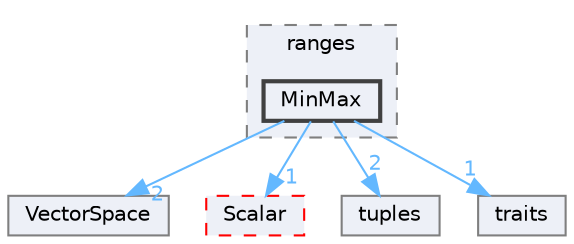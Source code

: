 digraph "src/OpenFOAM/primitives/ranges/MinMax"
{
 // LATEX_PDF_SIZE
  bgcolor="transparent";
  edge [fontname=Helvetica,fontsize=10,labelfontname=Helvetica,labelfontsize=10];
  node [fontname=Helvetica,fontsize=10,shape=box,height=0.2,width=0.4];
  compound=true
  subgraph clusterdir_4c2d2f51554615c82797d0537eafbb2e {
    graph [ bgcolor="#edf0f7", pencolor="grey50", label="ranges", fontname=Helvetica,fontsize=10 style="filled,dashed", URL="dir_4c2d2f51554615c82797d0537eafbb2e.html",tooltip=""]
  dir_043b052f4cb31cc649c1c0f908288acf [label="MinMax", fillcolor="#edf0f7", color="grey25", style="filled,bold", URL="dir_043b052f4cb31cc649c1c0f908288acf.html",tooltip=""];
  }
  dir_67e43ffa00fdb90d8ab20f3d61175616 [label="VectorSpace", fillcolor="#edf0f7", color="grey50", style="filled", URL="dir_67e43ffa00fdb90d8ab20f3d61175616.html",tooltip=""];
  dir_b4f4914e791ff496381862f16be45bae [label="Scalar", fillcolor="#edf0f7", color="red", style="filled,dashed", URL="dir_b4f4914e791ff496381862f16be45bae.html",tooltip=""];
  dir_bc21ceecb5bf9a0a7b119276ea79895b [label="tuples", fillcolor="#edf0f7", color="grey50", style="filled", URL="dir_bc21ceecb5bf9a0a7b119276ea79895b.html",tooltip=""];
  dir_e46438c88d14724c9114690b543855a0 [label="traits", fillcolor="#edf0f7", color="grey50", style="filled", URL="dir_e46438c88d14724c9114690b543855a0.html",tooltip=""];
  dir_043b052f4cb31cc649c1c0f908288acf->dir_67e43ffa00fdb90d8ab20f3d61175616 [headlabel="2", labeldistance=1.5 headhref="dir_002400_004263.html" href="dir_002400_004263.html" color="steelblue1" fontcolor="steelblue1"];
  dir_043b052f4cb31cc649c1c0f908288acf->dir_b4f4914e791ff496381862f16be45bae [headlabel="1", labeldistance=1.5 headhref="dir_002400_003415.html" href="dir_002400_003415.html" color="steelblue1" fontcolor="steelblue1"];
  dir_043b052f4cb31cc649c1c0f908288acf->dir_bc21ceecb5bf9a0a7b119276ea79895b [headlabel="2", labeldistance=1.5 headhref="dir_002400_004133.html" href="dir_002400_004133.html" color="steelblue1" fontcolor="steelblue1"];
  dir_043b052f4cb31cc649c1c0f908288acf->dir_e46438c88d14724c9114690b543855a0 [headlabel="1", labeldistance=1.5 headhref="dir_002400_004092.html" href="dir_002400_004092.html" color="steelblue1" fontcolor="steelblue1"];
}
